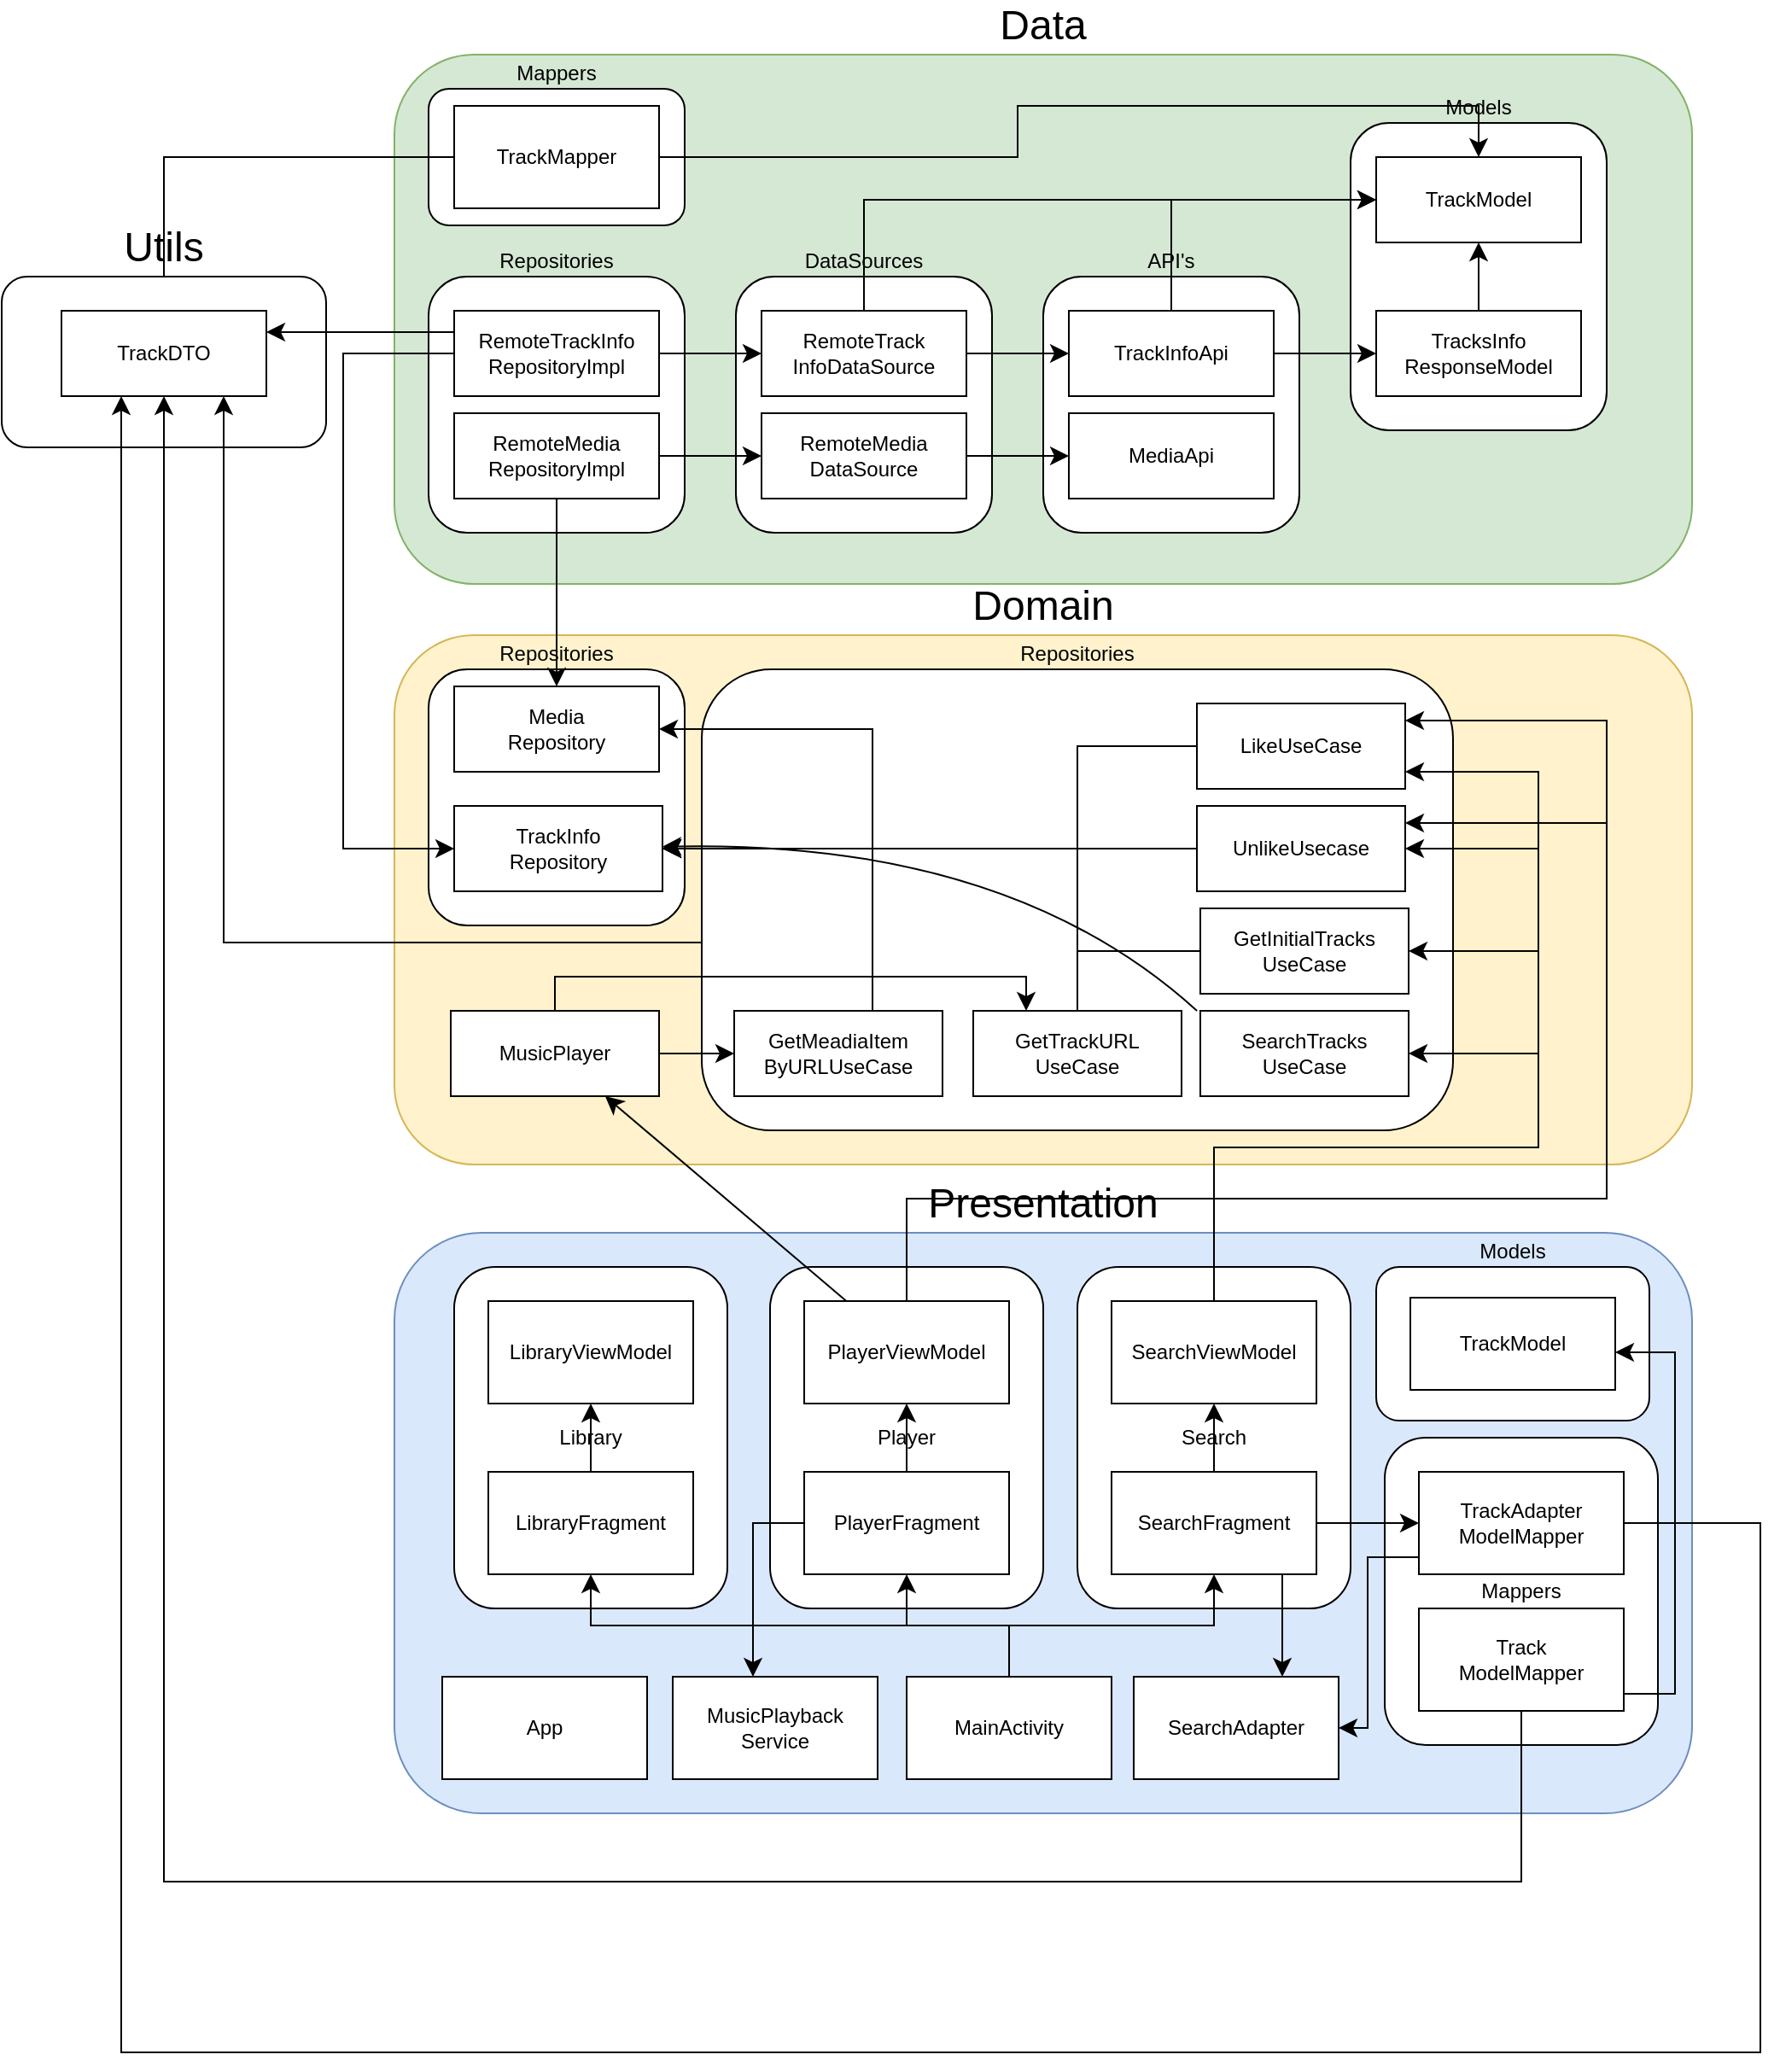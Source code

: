 <mxfile version="24.4.4" type="github">
  <diagram name="Страница — 1" id="pdOZdxwdt70tDH0--Hyy">
    <mxGraphModel dx="1672" dy="1223" grid="1" gridSize="10" guides="1" tooltips="1" connect="1" arrows="1" fold="1" page="0" pageScale="1" pageWidth="827" pageHeight="1169" background="none" math="0" shadow="0">
      <root>
        <mxCell id="0" />
        <mxCell id="1" parent="0" />
        <mxCell id="SDaeNK49fz3u2ENC72t_-1" value="Data" style="rounded=1;whiteSpace=wrap;html=1;labelPosition=center;verticalLabelPosition=top;align=center;verticalAlign=bottom;fontSize=24;fillColor=#d5e8d4;strokeColor=#82b366;" parent="1" vertex="1">
          <mxGeometry y="-70" width="760" height="310" as="geometry" />
        </mxCell>
        <mxCell id="SDaeNK49fz3u2ENC72t_-7" value="" style="group" parent="1" vertex="1" connectable="0">
          <mxGeometry x="380" y="60" width="150" height="150" as="geometry" />
        </mxCell>
        <mxCell id="SDaeNK49fz3u2ENC72t_-6" value="API&#39;s" style="rounded=1;whiteSpace=wrap;html=1;labelPosition=center;verticalLabelPosition=top;align=center;verticalAlign=bottom;" parent="SDaeNK49fz3u2ENC72t_-7" vertex="1">
          <mxGeometry width="150" height="150" as="geometry" />
        </mxCell>
        <mxCell id="SDaeNK49fz3u2ENC72t_-2" value="MediaApi" style="rounded=0;whiteSpace=wrap;html=1;" parent="SDaeNK49fz3u2ENC72t_-7" vertex="1">
          <mxGeometry x="15" y="80" width="120" height="50" as="geometry" />
        </mxCell>
        <mxCell id="SDaeNK49fz3u2ENC72t_-3" value="TrackInfoApi" style="rounded=0;whiteSpace=wrap;html=1;" parent="SDaeNK49fz3u2ENC72t_-7" vertex="1">
          <mxGeometry x="15" y="20" width="120" height="50" as="geometry" />
        </mxCell>
        <mxCell id="SDaeNK49fz3u2ENC72t_-9" value="" style="group" parent="1" vertex="1" connectable="0">
          <mxGeometry x="200" y="60" width="150" height="150" as="geometry" />
        </mxCell>
        <mxCell id="SDaeNK49fz3u2ENC72t_-10" value="DataSources" style="rounded=1;whiteSpace=wrap;html=1;labelPosition=center;verticalLabelPosition=top;align=center;verticalAlign=bottom;" parent="SDaeNK49fz3u2ENC72t_-9" vertex="1">
          <mxGeometry width="150" height="150" as="geometry" />
        </mxCell>
        <mxCell id="SDaeNK49fz3u2ENC72t_-11" value="&lt;div&gt;RemoteMedia&lt;/div&gt;&lt;div&gt;DataSource&lt;/div&gt;" style="rounded=0;whiteSpace=wrap;html=1;" parent="SDaeNK49fz3u2ENC72t_-9" vertex="1">
          <mxGeometry x="15" y="80" width="120" height="50" as="geometry" />
        </mxCell>
        <mxCell id="SDaeNK49fz3u2ENC72t_-12" value="&lt;div&gt;RemoteTrack&lt;/div&gt;&lt;div&gt;InfoDataSource&lt;/div&gt;" style="rounded=0;whiteSpace=wrap;html=1;" parent="SDaeNK49fz3u2ENC72t_-9" vertex="1">
          <mxGeometry x="15" y="20" width="120" height="50" as="geometry" />
        </mxCell>
        <mxCell id="SDaeNK49fz3u2ENC72t_-13" style="edgeStyle=none;curved=1;rounded=0;orthogonalLoop=1;jettySize=auto;html=1;entryX=0;entryY=0.5;entryDx=0;entryDy=0;fontSize=12;startSize=8;endSize=8;" parent="1" source="SDaeNK49fz3u2ENC72t_-12" target="SDaeNK49fz3u2ENC72t_-3" edge="1">
          <mxGeometry relative="1" as="geometry" />
        </mxCell>
        <mxCell id="SDaeNK49fz3u2ENC72t_-14" style="edgeStyle=none;curved=1;rounded=0;orthogonalLoop=1;jettySize=auto;html=1;fontSize=12;startSize=8;endSize=8;" parent="1" source="SDaeNK49fz3u2ENC72t_-11" target="SDaeNK49fz3u2ENC72t_-2" edge="1">
          <mxGeometry relative="1" as="geometry" />
        </mxCell>
        <mxCell id="SDaeNK49fz3u2ENC72t_-15" value="" style="group" parent="1" vertex="1" connectable="0">
          <mxGeometry x="20" y="60" width="150" height="150" as="geometry" />
        </mxCell>
        <mxCell id="SDaeNK49fz3u2ENC72t_-16" value="Repositories" style="rounded=1;whiteSpace=wrap;html=1;labelPosition=center;verticalLabelPosition=top;align=center;verticalAlign=bottom;" parent="SDaeNK49fz3u2ENC72t_-15" vertex="1">
          <mxGeometry width="150" height="150" as="geometry" />
        </mxCell>
        <mxCell id="SDaeNK49fz3u2ENC72t_-17" value="RemoteMedia&lt;div&gt;RepositoryImpl&lt;/div&gt;" style="rounded=0;whiteSpace=wrap;html=1;" parent="SDaeNK49fz3u2ENC72t_-15" vertex="1">
          <mxGeometry x="15" y="80" width="120" height="50" as="geometry" />
        </mxCell>
        <mxCell id="SDaeNK49fz3u2ENC72t_-18" value="&lt;div&gt;RemoteTrackInfo&lt;/div&gt;&lt;div&gt;RepositoryImpl&lt;/div&gt;" style="rounded=0;whiteSpace=wrap;html=1;" parent="SDaeNK49fz3u2ENC72t_-15" vertex="1">
          <mxGeometry x="15" y="20" width="120" height="50" as="geometry" />
        </mxCell>
        <mxCell id="SDaeNK49fz3u2ENC72t_-31" style="edgeStyle=none;curved=1;rounded=0;orthogonalLoop=1;jettySize=auto;html=1;exitX=0.75;exitY=0;exitDx=0;exitDy=0;fontSize=12;startSize=8;endSize=8;" parent="SDaeNK49fz3u2ENC72t_-15" source="SDaeNK49fz3u2ENC72t_-16" target="SDaeNK49fz3u2ENC72t_-16" edge="1">
          <mxGeometry relative="1" as="geometry" />
        </mxCell>
        <mxCell id="SDaeNK49fz3u2ENC72t_-19" style="edgeStyle=none;curved=1;rounded=0;orthogonalLoop=1;jettySize=auto;html=1;fontSize=12;startSize=8;endSize=8;" parent="1" source="SDaeNK49fz3u2ENC72t_-17" target="SDaeNK49fz3u2ENC72t_-11" edge="1">
          <mxGeometry relative="1" as="geometry" />
        </mxCell>
        <mxCell id="SDaeNK49fz3u2ENC72t_-20" style="edgeStyle=none;curved=1;rounded=0;orthogonalLoop=1;jettySize=auto;html=1;fontSize=12;startSize=8;endSize=8;" parent="1" source="SDaeNK49fz3u2ENC72t_-18" target="SDaeNK49fz3u2ENC72t_-12" edge="1">
          <mxGeometry relative="1" as="geometry" />
        </mxCell>
        <mxCell id="SDaeNK49fz3u2ENC72t_-23" value="Models" style="rounded=1;whiteSpace=wrap;html=1;labelPosition=center;verticalLabelPosition=top;align=center;verticalAlign=bottom;" parent="1" vertex="1">
          <mxGeometry x="560" y="-30" width="150" height="180" as="geometry" />
        </mxCell>
        <mxCell id="SDaeNK49fz3u2ENC72t_-24" value="TrackModel" style="rounded=0;whiteSpace=wrap;html=1;" parent="1" vertex="1">
          <mxGeometry x="575" y="-10" width="120" height="50" as="geometry" />
        </mxCell>
        <mxCell id="SDaeNK49fz3u2ENC72t_-35" style="edgeStyle=none;curved=1;rounded=0;orthogonalLoop=1;jettySize=auto;html=1;fontSize=12;startSize=8;endSize=8;" parent="1" source="SDaeNK49fz3u2ENC72t_-25" target="SDaeNK49fz3u2ENC72t_-24" edge="1">
          <mxGeometry relative="1" as="geometry" />
        </mxCell>
        <mxCell id="SDaeNK49fz3u2ENC72t_-25" value="&lt;div&gt;TracksInfo&lt;/div&gt;&lt;div&gt;ResponseModel&lt;/div&gt;" style="rounded=0;whiteSpace=wrap;html=1;" parent="1" vertex="1">
          <mxGeometry x="575" y="80" width="120" height="50" as="geometry" />
        </mxCell>
        <mxCell id="SDaeNK49fz3u2ENC72t_-34" style="edgeStyle=none;curved=1;rounded=0;orthogonalLoop=1;jettySize=auto;html=1;fontSize=12;startSize=8;endSize=8;" parent="1" source="SDaeNK49fz3u2ENC72t_-3" target="SDaeNK49fz3u2ENC72t_-25" edge="1">
          <mxGeometry relative="1" as="geometry" />
        </mxCell>
        <mxCell id="SDaeNK49fz3u2ENC72t_-39" style="edgeStyle=orthogonalEdgeStyle;rounded=0;orthogonalLoop=1;jettySize=auto;html=1;fontSize=12;startSize=8;endSize=8;" parent="1" source="SDaeNK49fz3u2ENC72t_-12" target="SDaeNK49fz3u2ENC72t_-24" edge="1">
          <mxGeometry relative="1" as="geometry">
            <Array as="points">
              <mxPoint x="275" y="15" />
            </Array>
          </mxGeometry>
        </mxCell>
        <mxCell id="SDaeNK49fz3u2ENC72t_-40" style="edgeStyle=orthogonalEdgeStyle;rounded=0;orthogonalLoop=1;jettySize=auto;html=1;fontSize=12;startSize=8;endSize=8;" parent="1" source="SDaeNK49fz3u2ENC72t_-3" target="SDaeNK49fz3u2ENC72t_-24" edge="1">
          <mxGeometry relative="1" as="geometry">
            <Array as="points">
              <mxPoint x="455" y="15" />
            </Array>
          </mxGeometry>
        </mxCell>
        <mxCell id="SDaeNK49fz3u2ENC72t_-46" value="Mappers" style="rounded=1;whiteSpace=wrap;html=1;labelPosition=center;verticalLabelPosition=top;align=center;verticalAlign=bottom;" parent="1" vertex="1">
          <mxGeometry x="20" y="-50" width="150" height="80" as="geometry" />
        </mxCell>
        <mxCell id="SDaeNK49fz3u2ENC72t_-48" style="edgeStyle=orthogonalEdgeStyle;rounded=0;orthogonalLoop=1;jettySize=auto;html=1;fontSize=12;startSize=8;endSize=8;" parent="1" source="SDaeNK49fz3u2ENC72t_-47" target="SDaeNK49fz3u2ENC72t_-43" edge="1">
          <mxGeometry relative="1" as="geometry" />
        </mxCell>
        <mxCell id="SDaeNK49fz3u2ENC72t_-49" style="edgeStyle=orthogonalEdgeStyle;rounded=0;orthogonalLoop=1;jettySize=auto;html=1;fontSize=12;startSize=8;endSize=8;" parent="1" source="SDaeNK49fz3u2ENC72t_-47" target="SDaeNK49fz3u2ENC72t_-24" edge="1">
          <mxGeometry relative="1" as="geometry">
            <Array as="points">
              <mxPoint x="365" y="-10" />
              <mxPoint x="365" y="-40" />
              <mxPoint x="635" y="-40" />
            </Array>
          </mxGeometry>
        </mxCell>
        <mxCell id="SDaeNK49fz3u2ENC72t_-47" value="TrackMapper" style="rounded=0;whiteSpace=wrap;html=1;" parent="1" vertex="1">
          <mxGeometry x="35" y="-40" width="120" height="60" as="geometry" />
        </mxCell>
        <mxCell id="gx3o-NQ9ANbg5HNAcx9x-1" value="" style="group" vertex="1" connectable="0" parent="1">
          <mxGeometry x="-230" y="60" width="190" height="100" as="geometry" />
        </mxCell>
        <mxCell id="SDaeNK49fz3u2ENC72t_-41" value="Utils" style="rounded=1;whiteSpace=wrap;html=1;labelPosition=center;verticalLabelPosition=top;align=center;verticalAlign=bottom;fontSize=24;" parent="gx3o-NQ9ANbg5HNAcx9x-1" vertex="1">
          <mxGeometry width="190" height="100" as="geometry" />
        </mxCell>
        <mxCell id="SDaeNK49fz3u2ENC72t_-43" value="TrackDTO" style="rounded=0;whiteSpace=wrap;html=1;" parent="gx3o-NQ9ANbg5HNAcx9x-1" vertex="1">
          <mxGeometry x="35" y="20" width="120" height="50" as="geometry" />
        </mxCell>
        <mxCell id="gx3o-NQ9ANbg5HNAcx9x-2" value="Domain" style="rounded=1;whiteSpace=wrap;html=1;labelPosition=center;verticalLabelPosition=top;align=center;verticalAlign=bottom;fontSize=24;fillColor=#fff2cc;strokeColor=#d6b656;" vertex="1" parent="1">
          <mxGeometry y="270" width="760" height="310" as="geometry" />
        </mxCell>
        <mxCell id="gx3o-NQ9ANbg5HNAcx9x-4" value="" style="group" vertex="1" connectable="0" parent="1">
          <mxGeometry x="20" y="290" width="150" height="150" as="geometry" />
        </mxCell>
        <mxCell id="gx3o-NQ9ANbg5HNAcx9x-5" value="Repositories" style="rounded=1;whiteSpace=wrap;html=1;labelPosition=center;verticalLabelPosition=top;align=center;verticalAlign=bottom;" vertex="1" parent="gx3o-NQ9ANbg5HNAcx9x-4">
          <mxGeometry width="150" height="150" as="geometry" />
        </mxCell>
        <mxCell id="gx3o-NQ9ANbg5HNAcx9x-7" value="&lt;div&gt;TrackInfo&lt;/div&gt;&lt;div&gt;Repository&lt;/div&gt;" style="rounded=0;whiteSpace=wrap;html=1;" vertex="1" parent="gx3o-NQ9ANbg5HNAcx9x-4">
          <mxGeometry x="15" y="80" width="122" height="50" as="geometry" />
        </mxCell>
        <mxCell id="gx3o-NQ9ANbg5HNAcx9x-8" style="edgeStyle=none;curved=1;rounded=0;orthogonalLoop=1;jettySize=auto;html=1;exitX=0.75;exitY=0;exitDx=0;exitDy=0;fontSize=12;startSize=8;endSize=8;" edge="1" parent="gx3o-NQ9ANbg5HNAcx9x-4" source="gx3o-NQ9ANbg5HNAcx9x-5" target="gx3o-NQ9ANbg5HNAcx9x-5">
          <mxGeometry relative="1" as="geometry" />
        </mxCell>
        <mxCell id="gx3o-NQ9ANbg5HNAcx9x-6" value="Media&lt;div&gt;Repository&lt;/div&gt;" style="rounded=0;whiteSpace=wrap;html=1;" vertex="1" parent="gx3o-NQ9ANbg5HNAcx9x-4">
          <mxGeometry x="15" y="10" width="120" height="50" as="geometry" />
        </mxCell>
        <mxCell id="gx3o-NQ9ANbg5HNAcx9x-10" style="edgeStyle=none;curved=1;rounded=0;orthogonalLoop=1;jettySize=auto;html=1;fontSize=12;startSize=8;endSize=8;" edge="1" parent="1" source="SDaeNK49fz3u2ENC72t_-17" target="gx3o-NQ9ANbg5HNAcx9x-6">
          <mxGeometry relative="1" as="geometry" />
        </mxCell>
        <mxCell id="gx3o-NQ9ANbg5HNAcx9x-11" style="edgeStyle=orthogonalEdgeStyle;rounded=0;orthogonalLoop=1;jettySize=auto;html=1;fontSize=12;startSize=8;endSize=8;" edge="1" parent="1" source="SDaeNK49fz3u2ENC72t_-18" target="gx3o-NQ9ANbg5HNAcx9x-7">
          <mxGeometry relative="1" as="geometry">
            <Array as="points">
              <mxPoint x="-30" y="105" />
              <mxPoint x="-30" y="395" />
            </Array>
          </mxGeometry>
        </mxCell>
        <mxCell id="gx3o-NQ9ANbg5HNAcx9x-22" style="edgeStyle=orthogonalEdgeStyle;rounded=0;orthogonalLoop=1;jettySize=auto;html=1;fontSize=12;startSize=8;endSize=8;" edge="1" parent="1" source="gx3o-NQ9ANbg5HNAcx9x-13" target="SDaeNK49fz3u2ENC72t_-43">
          <mxGeometry relative="1" as="geometry">
            <Array as="points">
              <mxPoint x="-100" y="450" />
            </Array>
          </mxGeometry>
        </mxCell>
        <mxCell id="gx3o-NQ9ANbg5HNAcx9x-23" value="" style="group" vertex="1" connectable="0" parent="1">
          <mxGeometry x="180" y="290" width="440" height="270" as="geometry" />
        </mxCell>
        <mxCell id="gx3o-NQ9ANbg5HNAcx9x-13" value="Repositories" style="rounded=1;whiteSpace=wrap;html=1;labelPosition=center;verticalLabelPosition=top;align=center;verticalAlign=bottom;" vertex="1" parent="gx3o-NQ9ANbg5HNAcx9x-23">
          <mxGeometry width="440" height="270" as="geometry" />
        </mxCell>
        <mxCell id="gx3o-NQ9ANbg5HNAcx9x-14" value="UnlikeUsecase" style="rounded=0;whiteSpace=wrap;html=1;" vertex="1" parent="gx3o-NQ9ANbg5HNAcx9x-23">
          <mxGeometry x="290" y="80" width="122" height="50" as="geometry" />
        </mxCell>
        <mxCell id="gx3o-NQ9ANbg5HNAcx9x-15" style="edgeStyle=none;curved=1;rounded=0;orthogonalLoop=1;jettySize=auto;html=1;exitX=0.75;exitY=0;exitDx=0;exitDy=0;fontSize=12;startSize=8;endSize=8;" edge="1" parent="gx3o-NQ9ANbg5HNAcx9x-23" source="gx3o-NQ9ANbg5HNAcx9x-13" target="gx3o-NQ9ANbg5HNAcx9x-13">
          <mxGeometry relative="1" as="geometry" />
        </mxCell>
        <mxCell id="gx3o-NQ9ANbg5HNAcx9x-16" value="LikeUseCase" style="rounded=0;whiteSpace=wrap;html=1;" vertex="1" parent="gx3o-NQ9ANbg5HNAcx9x-23">
          <mxGeometry x="290" y="20" width="122" height="50" as="geometry" />
        </mxCell>
        <mxCell id="gx3o-NQ9ANbg5HNAcx9x-17" value="&lt;div&gt;GetInitialTracks&lt;/div&gt;&lt;div&gt;UseCase&lt;br&gt;&lt;/div&gt;" style="rounded=0;whiteSpace=wrap;html=1;" vertex="1" parent="gx3o-NQ9ANbg5HNAcx9x-23">
          <mxGeometry x="292" y="140" width="122" height="50" as="geometry" />
        </mxCell>
        <mxCell id="gx3o-NQ9ANbg5HNAcx9x-18" value="&lt;div&gt;SearchTracks&lt;/div&gt;&lt;div&gt;UseCase&lt;br&gt;&lt;/div&gt;" style="rounded=0;whiteSpace=wrap;html=1;" vertex="1" parent="gx3o-NQ9ANbg5HNAcx9x-23">
          <mxGeometry x="292" y="200" width="122" height="50" as="geometry" />
        </mxCell>
        <mxCell id="gx3o-NQ9ANbg5HNAcx9x-19" value="&lt;div&gt;GetTrackURL&lt;/div&gt;&lt;div&gt;UseCase&lt;br&gt;&lt;/div&gt;" style="rounded=0;whiteSpace=wrap;html=1;" vertex="1" parent="gx3o-NQ9ANbg5HNAcx9x-23">
          <mxGeometry x="159" y="200" width="122" height="50" as="geometry" />
        </mxCell>
        <mxCell id="gx3o-NQ9ANbg5HNAcx9x-20" value="&lt;div&gt;GetMeadiaItem&lt;/div&gt;&lt;div&gt;ByURLUseCase&lt;br&gt;&lt;/div&gt;" style="rounded=0;whiteSpace=wrap;html=1;" vertex="1" parent="gx3o-NQ9ANbg5HNAcx9x-23">
          <mxGeometry x="19" y="200" width="122" height="50" as="geometry" />
        </mxCell>
        <mxCell id="gx3o-NQ9ANbg5HNAcx9x-24" style="edgeStyle=orthogonalEdgeStyle;rounded=0;orthogonalLoop=1;jettySize=auto;html=1;fontSize=12;startSize=8;endSize=8;" edge="1" parent="1" source="gx3o-NQ9ANbg5HNAcx9x-20" target="gx3o-NQ9ANbg5HNAcx9x-6">
          <mxGeometry relative="1" as="geometry">
            <Array as="points">
              <mxPoint x="280" y="325" />
            </Array>
          </mxGeometry>
        </mxCell>
        <mxCell id="gx3o-NQ9ANbg5HNAcx9x-25" style="edgeStyle=orthogonalEdgeStyle;rounded=0;orthogonalLoop=1;jettySize=auto;html=1;fontSize=12;startSize=8;endSize=8;" edge="1" parent="1" source="gx3o-NQ9ANbg5HNAcx9x-16" target="gx3o-NQ9ANbg5HNAcx9x-7">
          <mxGeometry relative="1" as="geometry">
            <Array as="points">
              <mxPoint x="400" y="335" />
              <mxPoint x="400" y="395" />
            </Array>
          </mxGeometry>
        </mxCell>
        <mxCell id="gx3o-NQ9ANbg5HNAcx9x-26" style="edgeStyle=none;curved=1;rounded=0;orthogonalLoop=1;jettySize=auto;html=1;fontSize=12;startSize=8;endSize=8;" edge="1" parent="1" source="gx3o-NQ9ANbg5HNAcx9x-14" target="gx3o-NQ9ANbg5HNAcx9x-7">
          <mxGeometry relative="1" as="geometry" />
        </mxCell>
        <mxCell id="gx3o-NQ9ANbg5HNAcx9x-27" style="edgeStyle=orthogonalEdgeStyle;rounded=0;orthogonalLoop=1;jettySize=auto;html=1;fontSize=12;startSize=8;endSize=8;" edge="1" parent="1" source="gx3o-NQ9ANbg5HNAcx9x-17" target="gx3o-NQ9ANbg5HNAcx9x-7">
          <mxGeometry relative="1" as="geometry">
            <Array as="points">
              <mxPoint x="400" y="455" />
              <mxPoint x="400" y="395" />
            </Array>
          </mxGeometry>
        </mxCell>
        <mxCell id="gx3o-NQ9ANbg5HNAcx9x-28" style="edgeStyle=none;curved=1;rounded=0;orthogonalLoop=1;jettySize=auto;html=1;fontSize=12;startSize=8;endSize=8;exitX=-0.016;exitY=1.2;exitDx=0;exitDy=0;exitPerimeter=0;" edge="1" parent="1" source="gx3o-NQ9ANbg5HNAcx9x-17" target="gx3o-NQ9ANbg5HNAcx9x-7">
          <mxGeometry relative="1" as="geometry">
            <mxPoint x="500" y="490" as="sourcePoint" />
            <Array as="points">
              <mxPoint x="360" y="390" />
            </Array>
          </mxGeometry>
        </mxCell>
        <mxCell id="gx3o-NQ9ANbg5HNAcx9x-29" style="edgeStyle=orthogonalEdgeStyle;rounded=0;orthogonalLoop=1;jettySize=auto;html=1;fontSize=12;startSize=8;endSize=8;" edge="1" parent="1" source="gx3o-NQ9ANbg5HNAcx9x-19" target="gx3o-NQ9ANbg5HNAcx9x-7">
          <mxGeometry relative="1" as="geometry">
            <Array as="points">
              <mxPoint x="400" y="395" />
            </Array>
          </mxGeometry>
        </mxCell>
        <mxCell id="gx3o-NQ9ANbg5HNAcx9x-32" style="edgeStyle=none;curved=1;rounded=0;orthogonalLoop=1;jettySize=auto;html=1;fontSize=12;startSize=8;endSize=8;" edge="1" parent="1" source="gx3o-NQ9ANbg5HNAcx9x-31" target="gx3o-NQ9ANbg5HNAcx9x-20">
          <mxGeometry relative="1" as="geometry" />
        </mxCell>
        <mxCell id="gx3o-NQ9ANbg5HNAcx9x-33" style="edgeStyle=orthogonalEdgeStyle;rounded=0;orthogonalLoop=1;jettySize=auto;html=1;fontSize=12;startSize=8;endSize=8;" edge="1" parent="1" source="gx3o-NQ9ANbg5HNAcx9x-31" target="gx3o-NQ9ANbg5HNAcx9x-19">
          <mxGeometry relative="1" as="geometry">
            <Array as="points">
              <mxPoint x="94" y="470" />
              <mxPoint x="370" y="470" />
            </Array>
          </mxGeometry>
        </mxCell>
        <mxCell id="gx3o-NQ9ANbg5HNAcx9x-31" value="MusicPlayer" style="rounded=0;whiteSpace=wrap;html=1;" vertex="1" parent="1">
          <mxGeometry x="33" y="490" width="122" height="50" as="geometry" />
        </mxCell>
        <mxCell id="gx3o-NQ9ANbg5HNAcx9x-34" value="Presentation" style="rounded=1;whiteSpace=wrap;html=1;labelPosition=center;verticalLabelPosition=top;align=center;verticalAlign=bottom;fontSize=24;fillColor=#dae8fc;strokeColor=#6c8ebf;" vertex="1" parent="1">
          <mxGeometry y="620" width="760" height="340" as="geometry" />
        </mxCell>
        <mxCell id="gx3o-NQ9ANbg5HNAcx9x-36" value="App" style="rounded=0;whiteSpace=wrap;html=1;" vertex="1" parent="1">
          <mxGeometry x="28" y="880" width="120" height="60" as="geometry" />
        </mxCell>
        <mxCell id="gx3o-NQ9ANbg5HNAcx9x-37" value="MainActivity" style="rounded=0;whiteSpace=wrap;html=1;" vertex="1" parent="1">
          <mxGeometry x="300" y="880" width="120" height="60" as="geometry" />
        </mxCell>
        <mxCell id="gx3o-NQ9ANbg5HNAcx9x-56" value="" style="group" vertex="1" connectable="0" parent="1">
          <mxGeometry x="220" y="640" width="160" height="200" as="geometry" />
        </mxCell>
        <mxCell id="gx3o-NQ9ANbg5HNAcx9x-50" value="Player" style="rounded=1;whiteSpace=wrap;html=1;container=0;" vertex="1" parent="gx3o-NQ9ANbg5HNAcx9x-56">
          <mxGeometry width="160" height="200" as="geometry" />
        </mxCell>
        <mxCell id="gx3o-NQ9ANbg5HNAcx9x-51" value="PlayerViewModel" style="rounded=0;whiteSpace=wrap;html=1;container=0;" vertex="1" parent="gx3o-NQ9ANbg5HNAcx9x-56">
          <mxGeometry x="20" y="20" width="120" height="60" as="geometry" />
        </mxCell>
        <mxCell id="gx3o-NQ9ANbg5HNAcx9x-52" style="edgeStyle=none;curved=1;rounded=0;orthogonalLoop=1;jettySize=auto;html=1;fontSize=12;startSize=8;endSize=8;" edge="1" parent="gx3o-NQ9ANbg5HNAcx9x-56" source="gx3o-NQ9ANbg5HNAcx9x-53" target="gx3o-NQ9ANbg5HNAcx9x-51">
          <mxGeometry relative="1" as="geometry" />
        </mxCell>
        <mxCell id="gx3o-NQ9ANbg5HNAcx9x-53" value="PlayerFragment" style="rounded=0;whiteSpace=wrap;html=1;container=0;" vertex="1" parent="gx3o-NQ9ANbg5HNAcx9x-56">
          <mxGeometry x="20" y="120" width="120" height="60" as="geometry" />
        </mxCell>
        <mxCell id="gx3o-NQ9ANbg5HNAcx9x-57" value="" style="group" vertex="1" connectable="0" parent="1">
          <mxGeometry x="400" y="640" width="160" height="200" as="geometry" />
        </mxCell>
        <mxCell id="gx3o-NQ9ANbg5HNAcx9x-44" value="Search" style="rounded=1;whiteSpace=wrap;html=1;container=0;" vertex="1" parent="gx3o-NQ9ANbg5HNAcx9x-57">
          <mxGeometry width="160" height="200" as="geometry" />
        </mxCell>
        <mxCell id="gx3o-NQ9ANbg5HNAcx9x-45" value="SearchViewModel" style="rounded=0;whiteSpace=wrap;html=1;container=0;" vertex="1" parent="gx3o-NQ9ANbg5HNAcx9x-57">
          <mxGeometry x="20" y="20" width="120" height="60" as="geometry" />
        </mxCell>
        <mxCell id="gx3o-NQ9ANbg5HNAcx9x-49" style="edgeStyle=none;curved=1;rounded=0;orthogonalLoop=1;jettySize=auto;html=1;fontSize=12;startSize=8;endSize=8;" edge="1" parent="gx3o-NQ9ANbg5HNAcx9x-57" source="gx3o-NQ9ANbg5HNAcx9x-46" target="gx3o-NQ9ANbg5HNAcx9x-45">
          <mxGeometry relative="1" as="geometry" />
        </mxCell>
        <mxCell id="gx3o-NQ9ANbg5HNAcx9x-46" value="SearchFragment" style="rounded=0;whiteSpace=wrap;html=1;container=0;" vertex="1" parent="gx3o-NQ9ANbg5HNAcx9x-57">
          <mxGeometry x="20" y="120" width="120" height="60" as="geometry" />
        </mxCell>
        <mxCell id="gx3o-NQ9ANbg5HNAcx9x-58" value="" style="group" vertex="1" connectable="0" parent="1">
          <mxGeometry x="35" y="640" width="160" height="200" as="geometry" />
        </mxCell>
        <mxCell id="gx3o-NQ9ANbg5HNAcx9x-40" value="Library" style="rounded=1;whiteSpace=wrap;html=1;container=0;" vertex="1" parent="gx3o-NQ9ANbg5HNAcx9x-58">
          <mxGeometry width="160" height="200" as="geometry" />
        </mxCell>
        <mxCell id="gx3o-NQ9ANbg5HNAcx9x-38" value="LibraryViewModel" style="rounded=0;whiteSpace=wrap;html=1;container=0;" vertex="1" parent="gx3o-NQ9ANbg5HNAcx9x-58">
          <mxGeometry x="20" y="20" width="120" height="60" as="geometry" />
        </mxCell>
        <mxCell id="gx3o-NQ9ANbg5HNAcx9x-39" value="LibraryFragment" style="rounded=0;whiteSpace=wrap;html=1;container=0;" vertex="1" parent="gx3o-NQ9ANbg5HNAcx9x-58">
          <mxGeometry x="20" y="120" width="120" height="60" as="geometry" />
        </mxCell>
        <mxCell id="gx3o-NQ9ANbg5HNAcx9x-48" style="edgeStyle=none;curved=1;rounded=0;orthogonalLoop=1;jettySize=auto;html=1;fontSize=12;startSize=8;endSize=8;" edge="1" parent="gx3o-NQ9ANbg5HNAcx9x-58" source="gx3o-NQ9ANbg5HNAcx9x-39" target="gx3o-NQ9ANbg5HNAcx9x-38">
          <mxGeometry relative="1" as="geometry" />
        </mxCell>
        <mxCell id="gx3o-NQ9ANbg5HNAcx9x-59" value="&lt;div&gt;MusicPlayback&lt;/div&gt;&lt;div&gt;Service&lt;/div&gt;" style="rounded=0;whiteSpace=wrap;html=1;" vertex="1" parent="1">
          <mxGeometry x="163" y="880" width="120" height="60" as="geometry" />
        </mxCell>
        <mxCell id="gx3o-NQ9ANbg5HNAcx9x-60" value="SearchAdapter" style="rounded=0;whiteSpace=wrap;html=1;" vertex="1" parent="1">
          <mxGeometry x="433" y="880" width="120" height="60" as="geometry" />
        </mxCell>
        <mxCell id="gx3o-NQ9ANbg5HNAcx9x-78" value="" style="group" vertex="1" connectable="0" parent="1">
          <mxGeometry x="575" y="640" width="160" height="90" as="geometry" />
        </mxCell>
        <mxCell id="gx3o-NQ9ANbg5HNAcx9x-74" value="Models" style="rounded=1;whiteSpace=wrap;html=1;container=0;labelPosition=center;verticalLabelPosition=top;align=center;verticalAlign=bottom;" vertex="1" parent="gx3o-NQ9ANbg5HNAcx9x-78">
          <mxGeometry width="160" height="90" as="geometry" />
        </mxCell>
        <mxCell id="gx3o-NQ9ANbg5HNAcx9x-77" value="&lt;div&gt;TrackModel&lt;/div&gt;" style="rounded=0;whiteSpace=wrap;html=1;container=0;" vertex="1" parent="gx3o-NQ9ANbg5HNAcx9x-78">
          <mxGeometry x="20" y="18" width="120" height="54" as="geometry" />
        </mxCell>
        <mxCell id="gx3o-NQ9ANbg5HNAcx9x-80" value="" style="group" vertex="1" connectable="0" parent="1">
          <mxGeometry x="580" y="740" width="160" height="180" as="geometry" />
        </mxCell>
        <mxCell id="gx3o-NQ9ANbg5HNAcx9x-65" value="Mappers" style="rounded=1;whiteSpace=wrap;html=1;container=0;verticalAlign=middle;labelPosition=center;verticalLabelPosition=middle;align=center;horizontal=1;" vertex="1" parent="gx3o-NQ9ANbg5HNAcx9x-80">
          <mxGeometry width="160" height="180" as="geometry" />
        </mxCell>
        <mxCell id="gx3o-NQ9ANbg5HNAcx9x-66" value="&lt;div&gt;Track&lt;/div&gt;&lt;div&gt;ModelMapper&lt;/div&gt;" style="rounded=0;whiteSpace=wrap;html=1;container=0;" vertex="1" parent="gx3o-NQ9ANbg5HNAcx9x-80">
          <mxGeometry x="20" y="100" width="120" height="60" as="geometry" />
        </mxCell>
        <mxCell id="gx3o-NQ9ANbg5HNAcx9x-68" value="&lt;div&gt;TrackAdapter&lt;/div&gt;&lt;div&gt;ModelMapper&lt;/div&gt;" style="rounded=0;whiteSpace=wrap;html=1;container=0;" vertex="1" parent="gx3o-NQ9ANbg5HNAcx9x-80">
          <mxGeometry x="20" y="20" width="120" height="60" as="geometry" />
        </mxCell>
        <mxCell id="gx3o-NQ9ANbg5HNAcx9x-81" style="edgeStyle=orthogonalEdgeStyle;rounded=0;orthogonalLoop=1;jettySize=auto;html=1;fontSize=12;startSize=8;endSize=8;" edge="1" parent="1" source="gx3o-NQ9ANbg5HNAcx9x-66" target="gx3o-NQ9ANbg5HNAcx9x-77">
          <mxGeometry relative="1" as="geometry">
            <Array as="points">
              <mxPoint x="750" y="890" />
              <mxPoint x="750" y="690" />
            </Array>
          </mxGeometry>
        </mxCell>
        <mxCell id="gx3o-NQ9ANbg5HNAcx9x-85" style="edgeStyle=orthogonalEdgeStyle;rounded=0;orthogonalLoop=1;jettySize=auto;html=1;fontSize=12;startSize=8;endSize=8;" edge="1" parent="1" source="gx3o-NQ9ANbg5HNAcx9x-46" target="gx3o-NQ9ANbg5HNAcx9x-60">
          <mxGeometry relative="1" as="geometry">
            <Array as="points">
              <mxPoint x="520" y="860" />
              <mxPoint x="520" y="860" />
            </Array>
          </mxGeometry>
        </mxCell>
        <mxCell id="gx3o-NQ9ANbg5HNAcx9x-86" style="edgeStyle=orthogonalEdgeStyle;rounded=0;orthogonalLoop=1;jettySize=auto;html=1;fontSize=12;startSize=8;endSize=8;" edge="1" parent="1" source="gx3o-NQ9ANbg5HNAcx9x-53" target="gx3o-NQ9ANbg5HNAcx9x-59">
          <mxGeometry relative="1" as="geometry">
            <Array as="points">
              <mxPoint x="210" y="790" />
            </Array>
          </mxGeometry>
        </mxCell>
        <mxCell id="gx3o-NQ9ANbg5HNAcx9x-83" style="edgeStyle=orthogonalEdgeStyle;rounded=0;orthogonalLoop=1;jettySize=auto;html=1;fontSize=12;startSize=8;endSize=8;" edge="1" parent="1" source="gx3o-NQ9ANbg5HNAcx9x-37" target="gx3o-NQ9ANbg5HNAcx9x-46">
          <mxGeometry relative="1" as="geometry" />
        </mxCell>
        <mxCell id="gx3o-NQ9ANbg5HNAcx9x-84" style="edgeStyle=orthogonalEdgeStyle;rounded=0;orthogonalLoop=1;jettySize=auto;html=1;fontSize=12;startSize=8;endSize=8;" edge="1" parent="1" source="gx3o-NQ9ANbg5HNAcx9x-37" target="gx3o-NQ9ANbg5HNAcx9x-53">
          <mxGeometry relative="1" as="geometry" />
        </mxCell>
        <mxCell id="gx3o-NQ9ANbg5HNAcx9x-82" style="edgeStyle=orthogonalEdgeStyle;rounded=0;orthogonalLoop=1;jettySize=auto;html=1;fontSize=12;startSize=8;endSize=8;" edge="1" parent="1" source="gx3o-NQ9ANbg5HNAcx9x-37" target="gx3o-NQ9ANbg5HNAcx9x-39">
          <mxGeometry relative="1" as="geometry">
            <Array as="points">
              <mxPoint x="360" y="850" />
              <mxPoint x="115" y="850" />
            </Array>
          </mxGeometry>
        </mxCell>
        <mxCell id="gx3o-NQ9ANbg5HNAcx9x-92" style="edgeStyle=none;curved=1;rounded=0;orthogonalLoop=1;jettySize=auto;html=1;fontSize=12;startSize=8;endSize=8;" edge="1" parent="1" source="gx3o-NQ9ANbg5HNAcx9x-51" target="gx3o-NQ9ANbg5HNAcx9x-31">
          <mxGeometry relative="1" as="geometry" />
        </mxCell>
        <mxCell id="gx3o-NQ9ANbg5HNAcx9x-93" style="edgeStyle=orthogonalEdgeStyle;rounded=0;orthogonalLoop=1;jettySize=auto;html=1;fontSize=12;startSize=8;endSize=8;" edge="1" parent="1" source="gx3o-NQ9ANbg5HNAcx9x-51" target="gx3o-NQ9ANbg5HNAcx9x-14">
          <mxGeometry relative="1" as="geometry">
            <Array as="points">
              <mxPoint x="300" y="600" />
              <mxPoint x="710" y="600" />
              <mxPoint x="710" y="380" />
            </Array>
          </mxGeometry>
        </mxCell>
        <mxCell id="gx3o-NQ9ANbg5HNAcx9x-94" style="edgeStyle=orthogonalEdgeStyle;rounded=0;orthogonalLoop=1;jettySize=auto;html=1;fontSize=12;startSize=8;endSize=8;" edge="1" parent="1" source="gx3o-NQ9ANbg5HNAcx9x-51" target="gx3o-NQ9ANbg5HNAcx9x-16">
          <mxGeometry relative="1" as="geometry">
            <mxPoint x="310" y="670" as="sourcePoint" />
            <mxPoint x="602" y="405" as="targetPoint" />
            <Array as="points">
              <mxPoint x="300" y="600" />
              <mxPoint x="710" y="600" />
              <mxPoint x="710" y="320" />
            </Array>
          </mxGeometry>
        </mxCell>
        <mxCell id="gx3o-NQ9ANbg5HNAcx9x-95" style="edgeStyle=orthogonalEdgeStyle;rounded=0;orthogonalLoop=1;jettySize=auto;html=1;fontSize=12;startSize=8;endSize=8;" edge="1" parent="1" source="gx3o-NQ9ANbg5HNAcx9x-45" target="gx3o-NQ9ANbg5HNAcx9x-18">
          <mxGeometry relative="1" as="geometry">
            <Array as="points">
              <mxPoint x="480" y="570" />
              <mxPoint x="670" y="570" />
              <mxPoint x="670" y="515" />
            </Array>
          </mxGeometry>
        </mxCell>
        <mxCell id="gx3o-NQ9ANbg5HNAcx9x-96" style="edgeStyle=orthogonalEdgeStyle;rounded=0;orthogonalLoop=1;jettySize=auto;html=1;fontSize=12;startSize=8;endSize=8;" edge="1" parent="1" source="gx3o-NQ9ANbg5HNAcx9x-45" target="gx3o-NQ9ANbg5HNAcx9x-17">
          <mxGeometry relative="1" as="geometry">
            <Array as="points">
              <mxPoint x="480" y="570" />
              <mxPoint x="670" y="570" />
              <mxPoint x="670" y="455" />
            </Array>
          </mxGeometry>
        </mxCell>
        <mxCell id="gx3o-NQ9ANbg5HNAcx9x-97" style="edgeStyle=orthogonalEdgeStyle;rounded=0;orthogonalLoop=1;jettySize=auto;html=1;fontSize=12;startSize=8;endSize=8;" edge="1" parent="1" source="gx3o-NQ9ANbg5HNAcx9x-66" target="SDaeNK49fz3u2ENC72t_-43">
          <mxGeometry relative="1" as="geometry">
            <mxPoint x="-100" y="280" as="targetPoint" />
            <Array as="points">
              <mxPoint x="660" y="1000" />
              <mxPoint x="-135" y="1000" />
            </Array>
          </mxGeometry>
        </mxCell>
        <mxCell id="gx3o-NQ9ANbg5HNAcx9x-100" style="edgeStyle=none;curved=1;rounded=0;orthogonalLoop=1;jettySize=auto;html=1;fontSize=12;startSize=8;endSize=8;" edge="1" parent="1" source="gx3o-NQ9ANbg5HNAcx9x-46" target="gx3o-NQ9ANbg5HNAcx9x-68">
          <mxGeometry relative="1" as="geometry" />
        </mxCell>
        <mxCell id="SDaeNK49fz3u2ENC72t_-44" style="edgeStyle=none;curved=1;rounded=0;orthogonalLoop=1;jettySize=auto;html=1;fontSize=12;startSize=8;endSize=8;exitX=0;exitY=0.25;exitDx=0;exitDy=0;entryX=1;entryY=0.25;entryDx=0;entryDy=0;" parent="1" source="SDaeNK49fz3u2ENC72t_-18" target="SDaeNK49fz3u2ENC72t_-43" edge="1">
          <mxGeometry relative="1" as="geometry" />
        </mxCell>
        <mxCell id="gx3o-NQ9ANbg5HNAcx9x-101" style="edgeStyle=orthogonalEdgeStyle;rounded=0;orthogonalLoop=1;jettySize=auto;html=1;fontSize=12;startSize=8;endSize=8;" edge="1" parent="1" source="gx3o-NQ9ANbg5HNAcx9x-45" target="gx3o-NQ9ANbg5HNAcx9x-16">
          <mxGeometry relative="1" as="geometry">
            <Array as="points">
              <mxPoint x="480" y="570" />
              <mxPoint x="670" y="570" />
              <mxPoint x="670" y="350" />
            </Array>
          </mxGeometry>
        </mxCell>
        <mxCell id="gx3o-NQ9ANbg5HNAcx9x-102" style="edgeStyle=orthogonalEdgeStyle;rounded=0;orthogonalLoop=1;jettySize=auto;html=1;fontSize=12;startSize=8;endSize=8;" edge="1" parent="1" source="gx3o-NQ9ANbg5HNAcx9x-45" target="gx3o-NQ9ANbg5HNAcx9x-14">
          <mxGeometry relative="1" as="geometry">
            <Array as="points">
              <mxPoint x="480" y="570" />
              <mxPoint x="670" y="570" />
              <mxPoint x="670" y="395" />
            </Array>
          </mxGeometry>
        </mxCell>
        <mxCell id="gx3o-NQ9ANbg5HNAcx9x-103" style="edgeStyle=orthogonalEdgeStyle;rounded=0;orthogonalLoop=1;jettySize=auto;html=1;fontSize=12;startSize=8;endSize=8;" edge="1" parent="1" source="gx3o-NQ9ANbg5HNAcx9x-68" target="gx3o-NQ9ANbg5HNAcx9x-60">
          <mxGeometry relative="1" as="geometry">
            <Array as="points">
              <mxPoint x="570" y="810" />
              <mxPoint x="570" y="910" />
            </Array>
          </mxGeometry>
        </mxCell>
        <mxCell id="gx3o-NQ9ANbg5HNAcx9x-104" style="edgeStyle=orthogonalEdgeStyle;rounded=0;orthogonalLoop=1;jettySize=auto;html=1;fontSize=12;startSize=8;endSize=8;" edge="1" parent="1" source="gx3o-NQ9ANbg5HNAcx9x-68" target="SDaeNK49fz3u2ENC72t_-43">
          <mxGeometry relative="1" as="geometry">
            <Array as="points">
              <mxPoint x="800" y="790" />
              <mxPoint x="800" y="1100" />
              <mxPoint x="-160" y="1100" />
            </Array>
          </mxGeometry>
        </mxCell>
      </root>
    </mxGraphModel>
  </diagram>
</mxfile>
